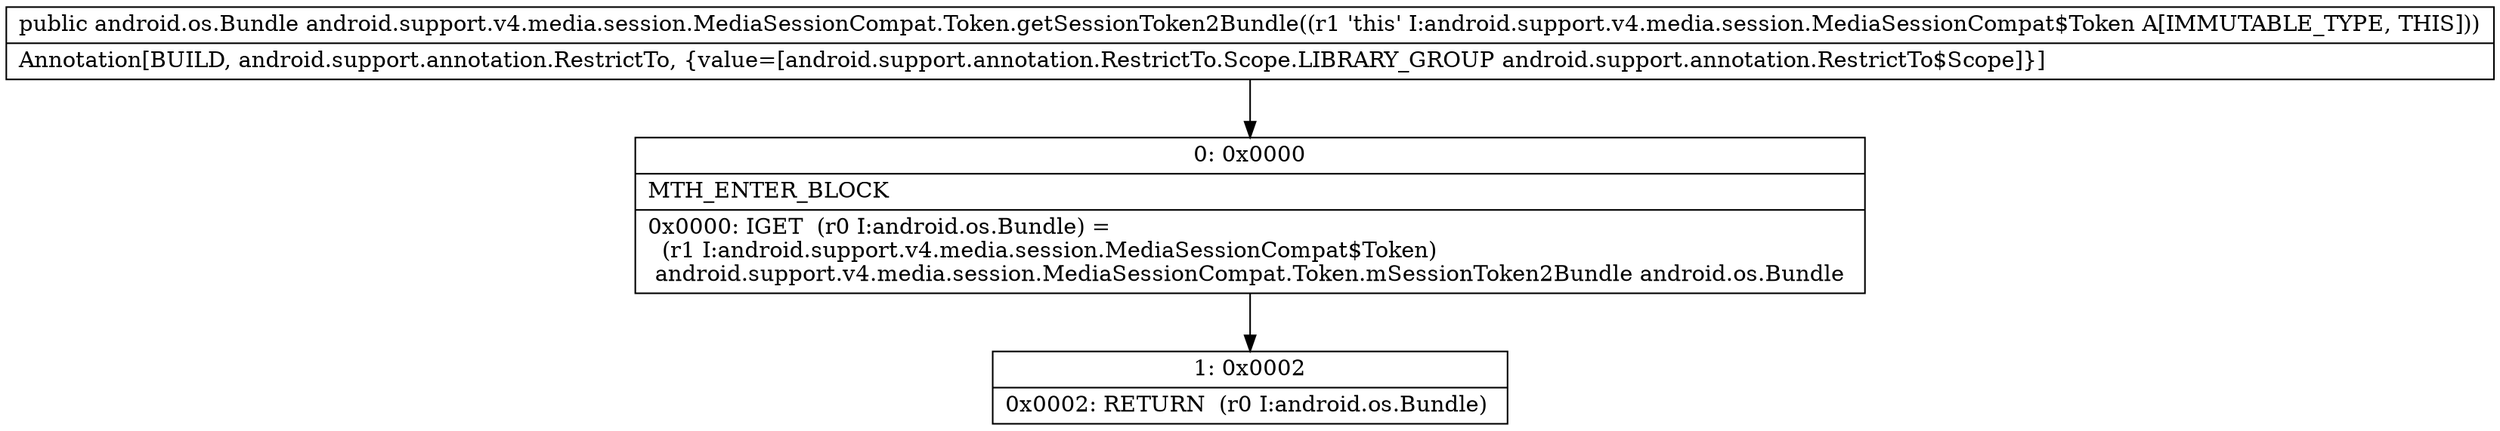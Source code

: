 digraph "CFG forandroid.support.v4.media.session.MediaSessionCompat.Token.getSessionToken2Bundle()Landroid\/os\/Bundle;" {
Node_0 [shape=record,label="{0\:\ 0x0000|MTH_ENTER_BLOCK\l|0x0000: IGET  (r0 I:android.os.Bundle) = \l  (r1 I:android.support.v4.media.session.MediaSessionCompat$Token)\l android.support.v4.media.session.MediaSessionCompat.Token.mSessionToken2Bundle android.os.Bundle \l}"];
Node_1 [shape=record,label="{1\:\ 0x0002|0x0002: RETURN  (r0 I:android.os.Bundle) \l}"];
MethodNode[shape=record,label="{public android.os.Bundle android.support.v4.media.session.MediaSessionCompat.Token.getSessionToken2Bundle((r1 'this' I:android.support.v4.media.session.MediaSessionCompat$Token A[IMMUTABLE_TYPE, THIS]))  | Annotation[BUILD, android.support.annotation.RestrictTo, \{value=[android.support.annotation.RestrictTo.Scope.LIBRARY_GROUP android.support.annotation.RestrictTo$Scope]\}]\l}"];
MethodNode -> Node_0;
Node_0 -> Node_1;
}

